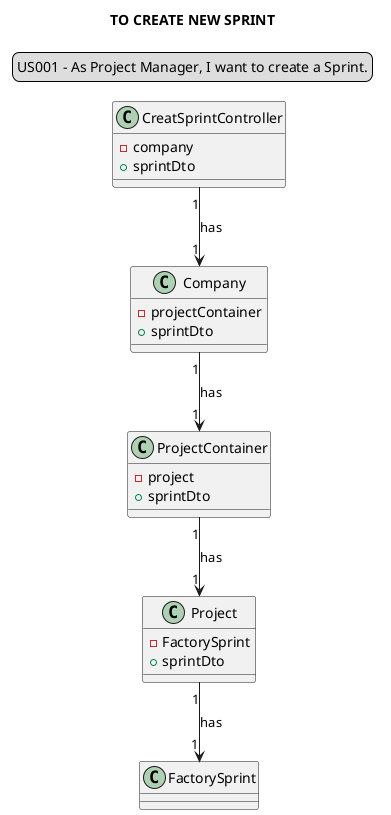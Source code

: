 @startuml
'https://plantuml.com/class-diagram
skinparam sequenceMessageAlign center
title TO CREATE NEW SPRINT
legend top
US001 - As Project Manager, I want to create a Sprint.
end legend

class CreatSprintController {
- company
+ sprintDto
}
CreatSprintController "1"-->"1" Company: has

class Company {
-projectContainer
+sprintDto
}
Company "1"-->"1" ProjectContainer : has

class ProjectContainer {
-project
+sprintDto
}
ProjectContainer "1"-->"1" Project: has

class Project {
-FactorySprint
+sprintDto
}
Project "1"-->"1" FactorySprint: has



@enduml